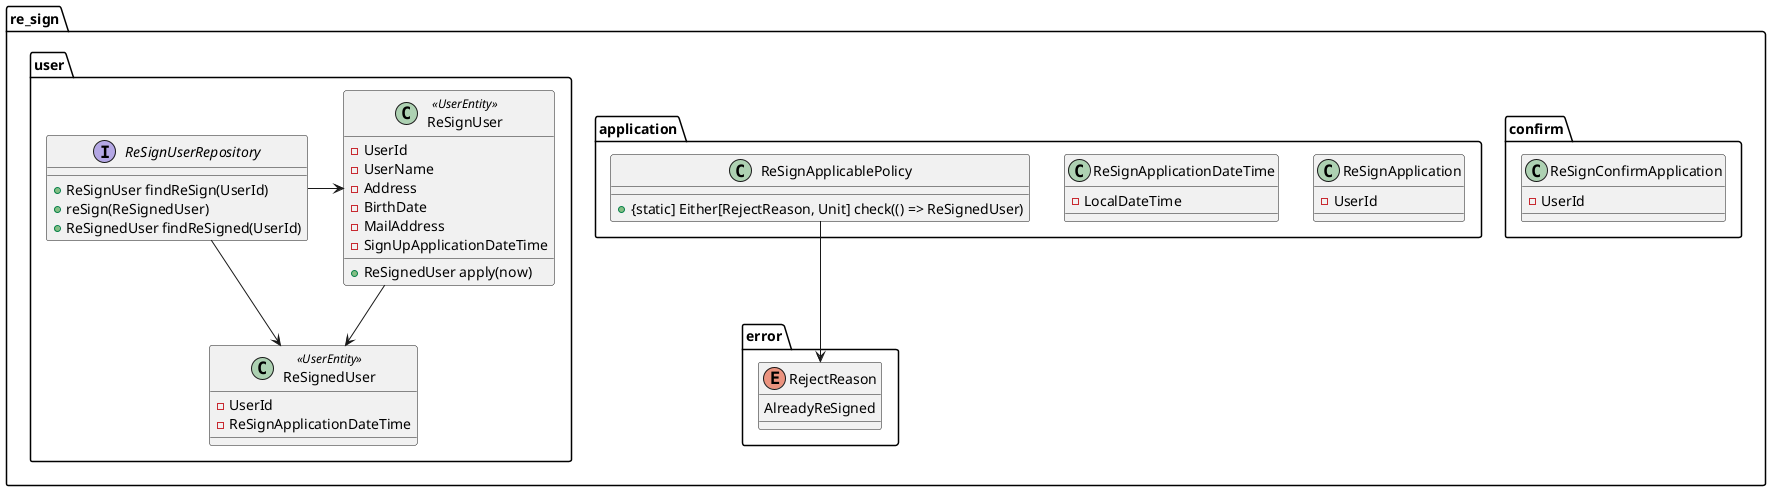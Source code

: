 @startuml

package re_sign {
  package confirm {
    class ReSignConfirmApplication {
      - UserId
    }
  }
  package application {
    class ReSignApplication {
      - UserId
    }
    class ReSignApplicationDateTime {
      - LocalDateTime
    }
    class ReSignApplicablePolicy {
      + {static] Either[RejectReason, Unit] check(() => ReSignedUser)
    }
  }
  package user {
    class ReSignUser<<UserEntity>> {
      - UserId
      - UserName
      - Address
      - BirthDate
      - MailAddress
      - SignUpApplicationDateTime
      + ReSignedUser apply(now)
    }
    class ReSignedUser<<UserEntity>> {
      - UserId
      - ReSignApplicationDateTime
    }
    interface ReSignUserRepository {
      + ReSignUser findReSign(UserId)
      + reSign(ReSignedUser)
      + ReSignedUser findReSigned(UserId)
    }
    ReSignUser --> ReSignedUser
    ReSignUserRepository --> ReSignedUser
    ReSignUserRepository -> ReSignUser
  }
  package error {
    enum RejectReason {
      AlreadyReSigned
    }
  }
  ReSignApplicablePolicy --> RejectReason
}

@enduml